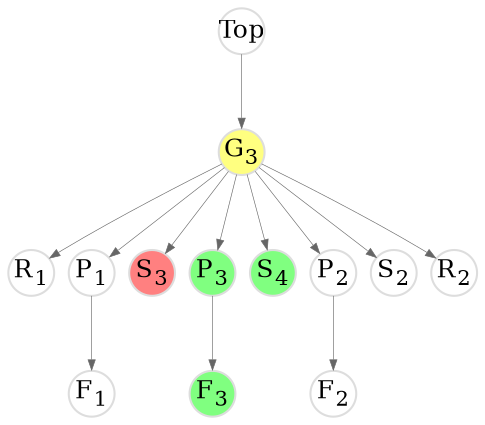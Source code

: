 digraph add {
	graph [
		rankdir="TB"
		bgcolor="white"
		color="white"
		nodesep="0.1"
		ranksep="0.5"
		// labelloc="t"
		// label=<<B><U>Add</U></B>>
	];

	node [
		fontsize="12"
		style="solid"
		width="0.3"
		height="0.3"
		fixedsize="true"
		penwidth="1.0"
		color="#DDDDDD"
	];

	edge [
		penwidth="0.3"
		color="#666666"
		arrowsize="0.5"
	];


	Top     [ label=<Top>                                              ];
	Gpt     [ label=<G<SUB>3</SUB>> style="filled" fillcolor="#ffff80" ];
	Res1    [ label=<R<SUB>1</SUB>>                                    ];
	Part1   [ label=<P<SUB>1</SUB>>                                    ];
	Fs1     [ label=<F<SUB>1</SUB>>                                    ];

	Space3  [ label=<S<SUB>3</SUB>> style="filled" fillcolor="#ff8080" ];
	Part3   [ label=<P<SUB>3</SUB>> style="filled" fillcolor="#80ff80" ];
	Fs3     [ label=<F<SUB>3</SUB>> style="filled" fillcolor="#80ff80" ];
	Space4  [ label=<S<SUB>4</SUB>> style="filled" fillcolor="#80ff80" ];

	Part2   [ label=<P<SUB>2</SUB>>                                    ];
	Fs2     [ label=<F<SUB>2</SUB>>                                    ];
	Space2  [ label=<S<SUB>2</SUB>>                                    ];
	Res2    [ label=<R<SUB>2</SUB>>                                    ];

	Top -> Gpt;
	Gpt -> Res1;
	Gpt -> Part1
	Gpt -> Space3
	Gpt -> Part3
	Gpt -> Space4
	Gpt -> Part2
	Gpt -> Space2
	Gpt -> Res2
	Part1 -> Fs1
	Part2 -> Fs2
	Part3 -> Fs3
}

